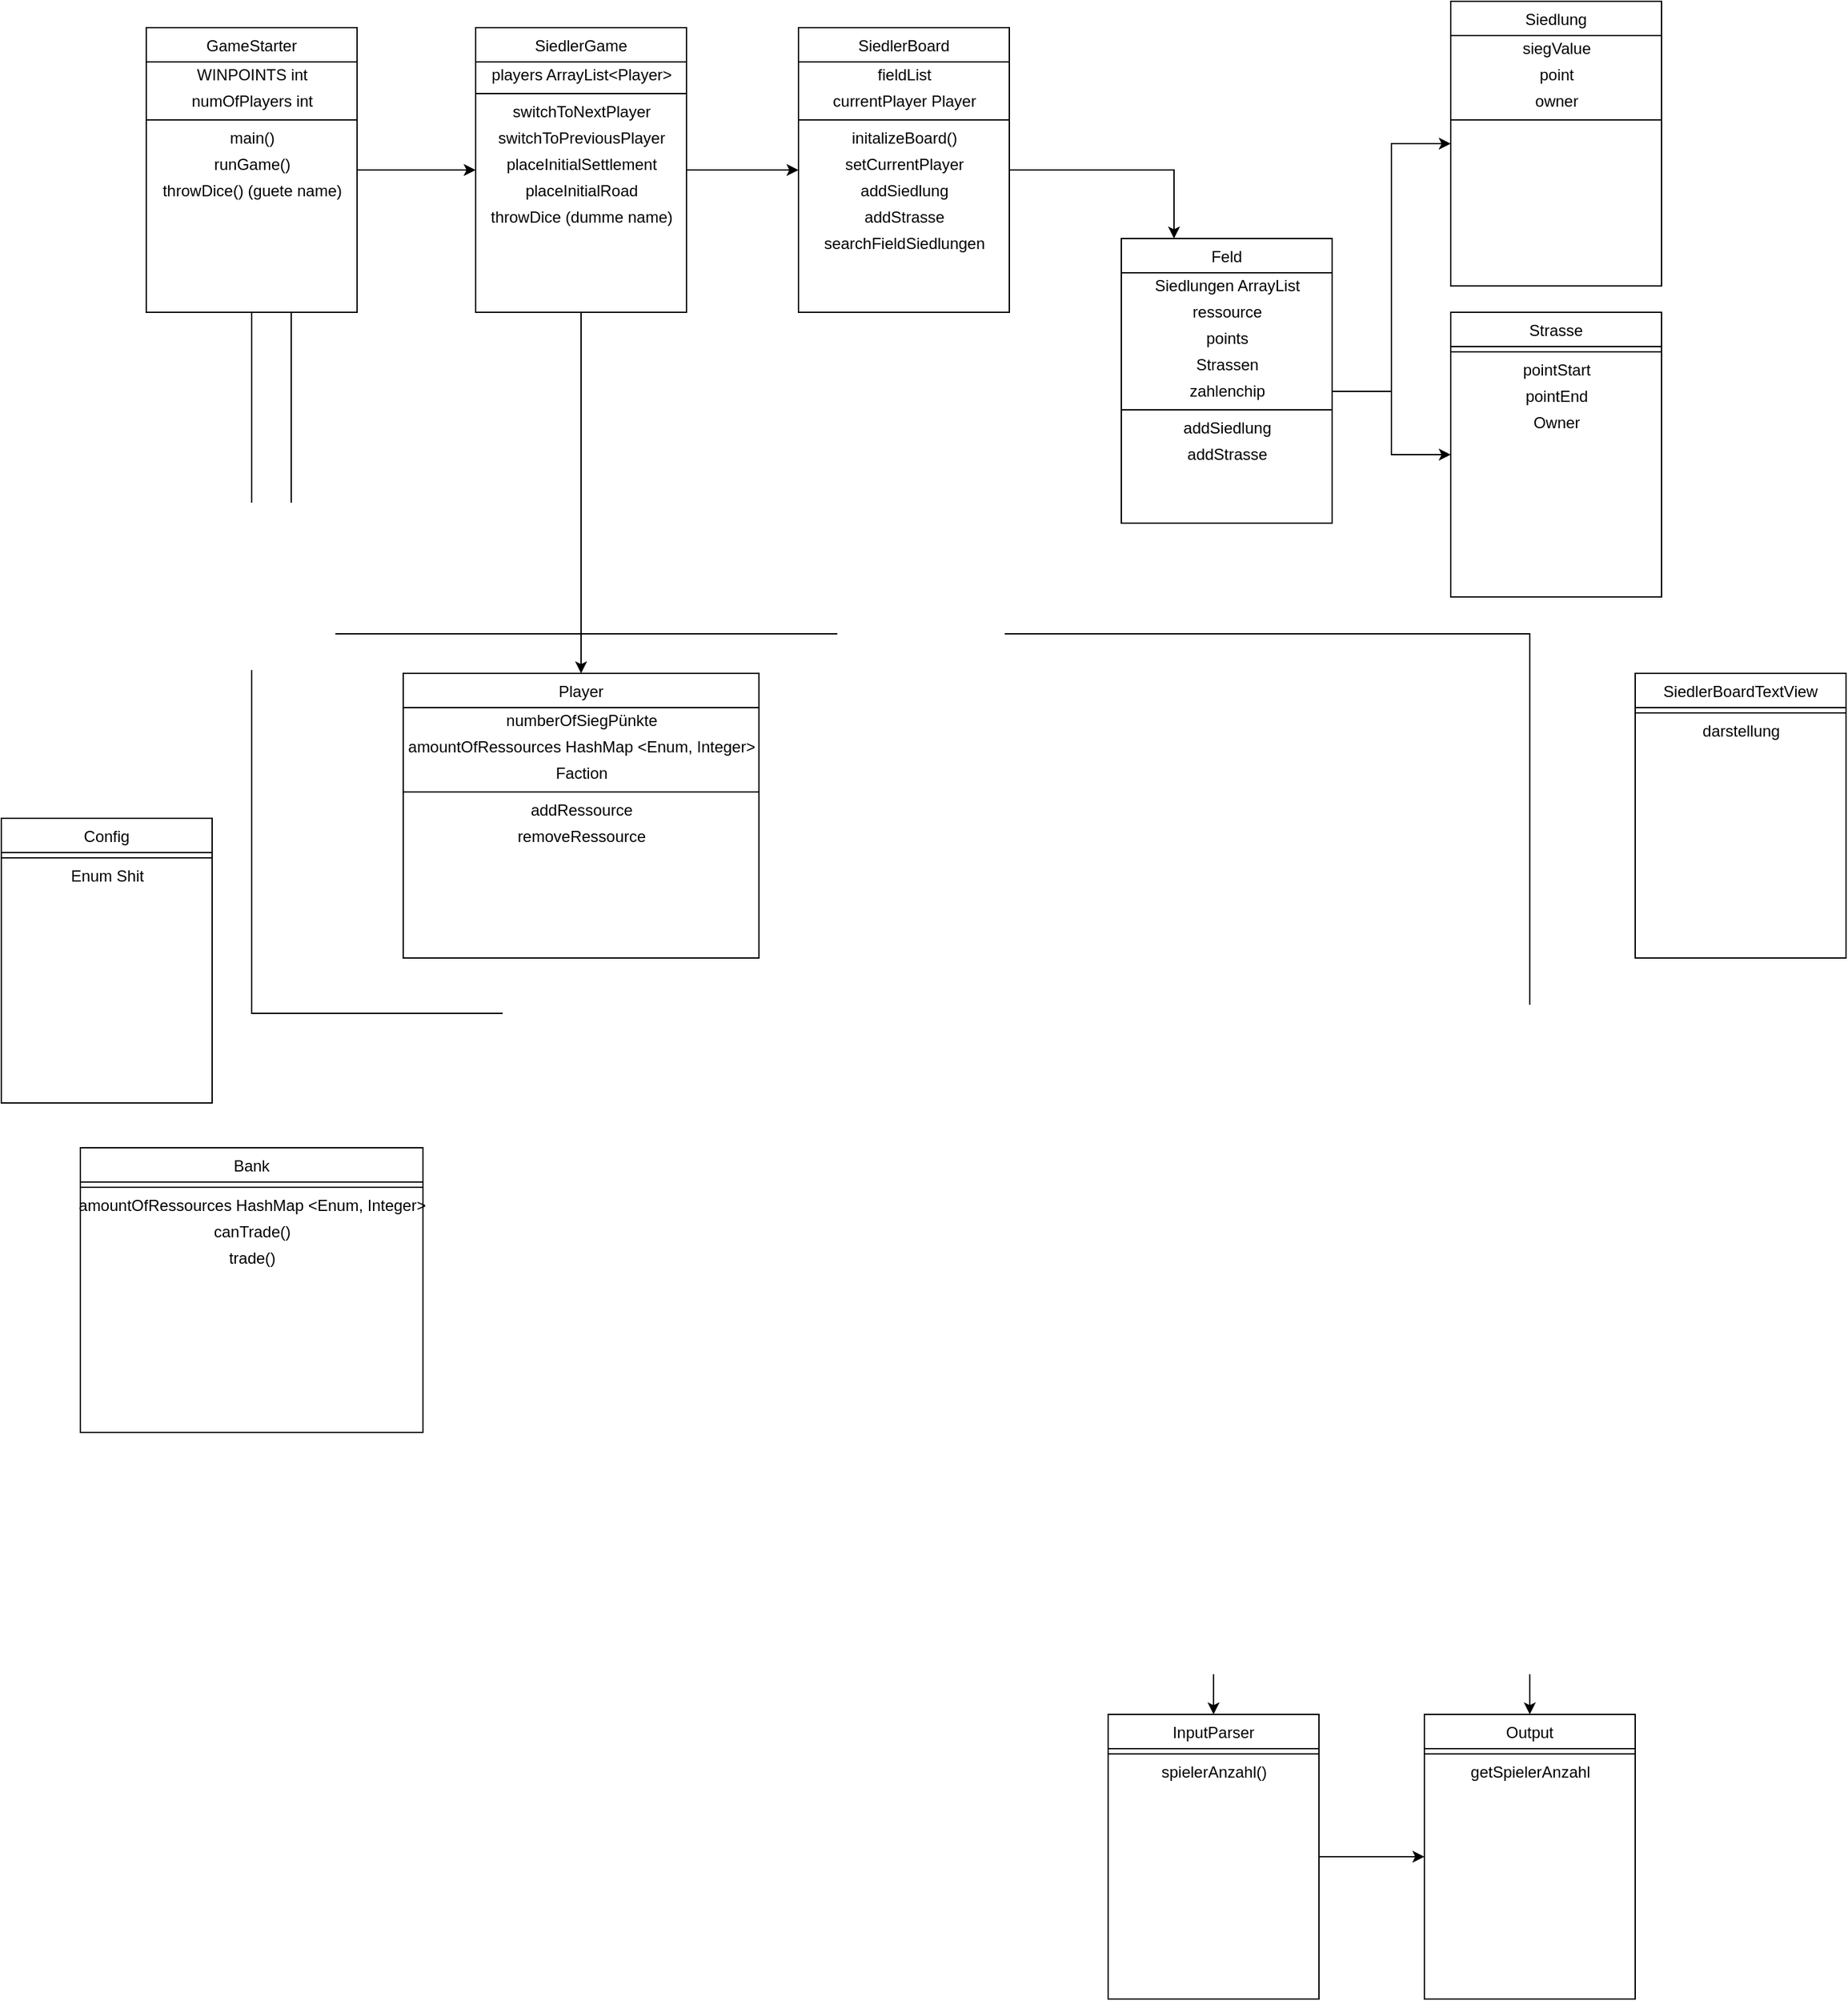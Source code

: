 <mxfile version="13.9.8" type="device"><diagram id="C5RBs43oDa-KdzZeNtuy" name="Page-1"><mxGraphModel dx="1741" dy="823" grid="1" gridSize="10" guides="1" tooltips="1" connect="1" arrows="1" fold="1" page="1" pageScale="1" pageWidth="827" pageHeight="1169" math="0" shadow="0"><root><mxCell id="WIyWlLk6GJQsqaUBKTNV-0"/><mxCell id="WIyWlLk6GJQsqaUBKTNV-1" parent="WIyWlLk6GJQsqaUBKTNV-0"/><mxCell id="j7lORVYNSwCHHhOs77a--52" style="edgeStyle=orthogonalEdgeStyle;rounded=0;orthogonalLoop=1;jettySize=auto;html=1;entryX=0;entryY=0.5;entryDx=0;entryDy=0;" edge="1" parent="WIyWlLk6GJQsqaUBKTNV-1" source="zkfFHV4jXpPFQw0GAbJ--17" target="j7lORVYNSwCHHhOs77a--0"><mxGeometry relative="1" as="geometry"/></mxCell><mxCell id="j7lORVYNSwCHHhOs77a--72" style="edgeStyle=orthogonalEdgeStyle;rounded=0;orthogonalLoop=1;jettySize=auto;html=1;entryX=0.5;entryY=0;entryDx=0;entryDy=0;" edge="1" parent="WIyWlLk6GJQsqaUBKTNV-1" source="zkfFHV4jXpPFQw0GAbJ--17" target="j7lORVYNSwCHHhOs77a--10"><mxGeometry relative="1" as="geometry"/></mxCell><mxCell id="zkfFHV4jXpPFQw0GAbJ--17" value="SiedlerGame" style="swimlane;fontStyle=0;align=center;verticalAlign=top;childLayout=stackLayout;horizontal=1;startSize=26;horizontalStack=0;resizeParent=1;resizeLast=0;collapsible=1;marginBottom=0;rounded=0;shadow=0;strokeWidth=1;" parent="WIyWlLk6GJQsqaUBKTNV-1" vertex="1"><mxGeometry x="40" y="50" width="160" height="216" as="geometry"><mxRectangle x="550" y="140" width="160" height="26" as="alternateBounds"/></mxGeometry></mxCell><mxCell id="j7lORVYNSwCHHhOs77a--73" value="&lt;div&gt;players ArrayList&amp;lt;Player&amp;gt;&lt;br&gt;&lt;/div&gt;" style="text;html=1;align=center;verticalAlign=middle;resizable=0;points=[];autosize=1;" vertex="1" parent="zkfFHV4jXpPFQw0GAbJ--17"><mxGeometry y="26" width="160" height="20" as="geometry"/></mxCell><mxCell id="zkfFHV4jXpPFQw0GAbJ--23" value="" style="line;html=1;strokeWidth=1;align=left;verticalAlign=middle;spacingTop=-1;spacingLeft=3;spacingRight=3;rotatable=0;labelPosition=right;points=[];portConstraint=eastwest;" parent="zkfFHV4jXpPFQw0GAbJ--17" vertex="1"><mxGeometry y="46" width="160" height="8" as="geometry"/></mxCell><mxCell id="j7lORVYNSwCHHhOs77a--7" value="switchToNextPlayer" style="text;html=1;align=center;verticalAlign=middle;resizable=0;points=[];autosize=1;" vertex="1" parent="zkfFHV4jXpPFQw0GAbJ--17"><mxGeometry y="54" width="160" height="20" as="geometry"/></mxCell><mxCell id="j7lORVYNSwCHHhOs77a--67" value="switchToPreviousPlayer" style="text;html=1;align=center;verticalAlign=middle;resizable=0;points=[];autosize=1;" vertex="1" parent="zkfFHV4jXpPFQw0GAbJ--17"><mxGeometry y="74" width="160" height="20" as="geometry"/></mxCell><mxCell id="j7lORVYNSwCHHhOs77a--75" value="placeInitialSettlement" style="text;html=1;align=center;verticalAlign=middle;resizable=0;points=[];autosize=1;" vertex="1" parent="zkfFHV4jXpPFQw0GAbJ--17"><mxGeometry y="94" width="160" height="20" as="geometry"/></mxCell><mxCell id="j7lORVYNSwCHHhOs77a--84" value="placeInitialRoad" style="text;html=1;align=center;verticalAlign=middle;resizable=0;points=[];autosize=1;" vertex="1" parent="zkfFHV4jXpPFQw0GAbJ--17"><mxGeometry y="114" width="160" height="20" as="geometry"/></mxCell><mxCell id="j7lORVYNSwCHHhOs77a--88" value="throwDice (dumme name)" style="text;html=1;align=center;verticalAlign=middle;resizable=0;points=[];autosize=1;" vertex="1" parent="zkfFHV4jXpPFQw0GAbJ--17"><mxGeometry y="134" width="160" height="20" as="geometry"/></mxCell><mxCell id="j7lORVYNSwCHHhOs77a--54" style="edgeStyle=orthogonalEdgeStyle;rounded=0;orthogonalLoop=1;jettySize=auto;html=1;entryX=0.25;entryY=0;entryDx=0;entryDy=0;" edge="1" parent="WIyWlLk6GJQsqaUBKTNV-1" source="j7lORVYNSwCHHhOs77a--0" target="j7lORVYNSwCHHhOs77a--15"><mxGeometry relative="1" as="geometry"/></mxCell><mxCell id="j7lORVYNSwCHHhOs77a--0" value="SiedlerBoard" style="swimlane;fontStyle=0;align=center;verticalAlign=top;childLayout=stackLayout;horizontal=1;startSize=26;horizontalStack=0;resizeParent=1;resizeLast=0;collapsible=1;marginBottom=0;rounded=0;shadow=0;strokeWidth=1;" vertex="1" parent="WIyWlLk6GJQsqaUBKTNV-1"><mxGeometry x="285" y="50" width="160" height="216" as="geometry"><mxRectangle x="550" y="140" width="160" height="26" as="alternateBounds"/></mxGeometry></mxCell><mxCell id="j7lORVYNSwCHHhOs77a--8" value="fieldList" style="text;html=1;align=center;verticalAlign=middle;resizable=0;points=[];autosize=1;" vertex="1" parent="j7lORVYNSwCHHhOs77a--0"><mxGeometry y="26" width="160" height="20" as="geometry"/></mxCell><mxCell id="j7lORVYNSwCHHhOs77a--71" value="currentPlayer Player" style="text;html=1;align=center;verticalAlign=middle;resizable=0;points=[];autosize=1;" vertex="1" parent="j7lORVYNSwCHHhOs77a--0"><mxGeometry y="46" width="160" height="20" as="geometry"/></mxCell><mxCell id="j7lORVYNSwCHHhOs77a--1" value="" style="line;html=1;strokeWidth=1;align=left;verticalAlign=middle;spacingTop=-1;spacingLeft=3;spacingRight=3;rotatable=0;labelPosition=right;points=[];portConstraint=eastwest;" vertex="1" parent="j7lORVYNSwCHHhOs77a--0"><mxGeometry y="66" width="160" height="8" as="geometry"/></mxCell><mxCell id="j7lORVYNSwCHHhOs77a--43" value="initalizeBoard()" style="text;html=1;align=center;verticalAlign=middle;resizable=0;points=[];autosize=1;" vertex="1" parent="j7lORVYNSwCHHhOs77a--0"><mxGeometry y="74" width="160" height="20" as="geometry"/></mxCell><mxCell id="j7lORVYNSwCHHhOs77a--74" value="setCurrentPlayer" style="text;html=1;align=center;verticalAlign=middle;resizable=0;points=[];autosize=1;" vertex="1" parent="j7lORVYNSwCHHhOs77a--0"><mxGeometry y="94" width="160" height="20" as="geometry"/></mxCell><mxCell id="j7lORVYNSwCHHhOs77a--78" value="addSiedlung" style="text;html=1;align=center;verticalAlign=middle;resizable=0;points=[];autosize=1;" vertex="1" parent="j7lORVYNSwCHHhOs77a--0"><mxGeometry y="114" width="160" height="20" as="geometry"/></mxCell><mxCell id="j7lORVYNSwCHHhOs77a--79" value="addStrasse" style="text;html=1;align=center;verticalAlign=middle;resizable=0;points=[];autosize=1;" vertex="1" parent="j7lORVYNSwCHHhOs77a--0"><mxGeometry y="134" width="160" height="20" as="geometry"/></mxCell><mxCell id="j7lORVYNSwCHHhOs77a--91" value="searchFieldSiedlungen" style="text;html=1;align=center;verticalAlign=middle;resizable=0;points=[];autosize=1;" vertex="1" parent="j7lORVYNSwCHHhOs77a--0"><mxGeometry y="154" width="160" height="20" as="geometry"/></mxCell><mxCell id="j7lORVYNSwCHHhOs77a--2" value="Config" style="swimlane;fontStyle=0;align=center;verticalAlign=top;childLayout=stackLayout;horizontal=1;startSize=26;horizontalStack=0;resizeParent=1;resizeLast=0;collapsible=1;marginBottom=0;rounded=0;shadow=0;strokeWidth=1;" vertex="1" parent="WIyWlLk6GJQsqaUBKTNV-1"><mxGeometry x="-320" y="650" width="160" height="216" as="geometry"><mxRectangle x="550" y="140" width="160" height="26" as="alternateBounds"/></mxGeometry></mxCell><mxCell id="j7lORVYNSwCHHhOs77a--3" value="" style="line;html=1;strokeWidth=1;align=left;verticalAlign=middle;spacingTop=-1;spacingLeft=3;spacingRight=3;rotatable=0;labelPosition=right;points=[];portConstraint=eastwest;" vertex="1" parent="j7lORVYNSwCHHhOs77a--2"><mxGeometry y="26" width="160" height="8" as="geometry"/></mxCell><mxCell id="j7lORVYNSwCHHhOs77a--6" value="Enum Shit" style="text;html=1;align=center;verticalAlign=middle;resizable=0;points=[];autosize=1;" vertex="1" parent="j7lORVYNSwCHHhOs77a--2"><mxGeometry y="34" width="160" height="20" as="geometry"/></mxCell><mxCell id="j7lORVYNSwCHHhOs77a--4" value="SiedlerBoardTextView" style="swimlane;fontStyle=0;align=center;verticalAlign=top;childLayout=stackLayout;horizontal=1;startSize=26;horizontalStack=0;resizeParent=1;resizeLast=0;collapsible=1;marginBottom=0;rounded=0;shadow=0;strokeWidth=1;" vertex="1" parent="WIyWlLk6GJQsqaUBKTNV-1"><mxGeometry x="920" y="540" width="160" height="216" as="geometry"><mxRectangle x="550" y="140" width="160" height="26" as="alternateBounds"/></mxGeometry></mxCell><mxCell id="j7lORVYNSwCHHhOs77a--5" value="" style="line;html=1;strokeWidth=1;align=left;verticalAlign=middle;spacingTop=-1;spacingLeft=3;spacingRight=3;rotatable=0;labelPosition=right;points=[];portConstraint=eastwest;" vertex="1" parent="j7lORVYNSwCHHhOs77a--4"><mxGeometry y="26" width="160" height="8" as="geometry"/></mxCell><mxCell id="j7lORVYNSwCHHhOs77a--9" value="darstellung" style="text;html=1;align=center;verticalAlign=middle;resizable=0;points=[];autosize=1;" vertex="1" parent="j7lORVYNSwCHHhOs77a--4"><mxGeometry y="34" width="160" height="20" as="geometry"/></mxCell><mxCell id="j7lORVYNSwCHHhOs77a--10" value="Player" style="swimlane;fontStyle=0;align=center;verticalAlign=top;childLayout=stackLayout;horizontal=1;startSize=26;horizontalStack=0;resizeParent=1;resizeLast=0;collapsible=1;marginBottom=0;rounded=0;shadow=0;strokeWidth=1;" vertex="1" parent="WIyWlLk6GJQsqaUBKTNV-1"><mxGeometry x="-15" y="540" width="270" height="216" as="geometry"><mxRectangle x="550" y="140" width="160" height="26" as="alternateBounds"/></mxGeometry></mxCell><mxCell id="j7lORVYNSwCHHhOs77a--28" value="numberOfSiegPünkte" style="text;html=1;align=center;verticalAlign=middle;resizable=0;points=[];autosize=1;" vertex="1" parent="j7lORVYNSwCHHhOs77a--10"><mxGeometry y="26" width="270" height="20" as="geometry"/></mxCell><mxCell id="j7lORVYNSwCHHhOs77a--29" value="amountOfRessources HashMap &amp;lt;Enum, Integer&amp;gt;" style="text;html=1;align=center;verticalAlign=middle;resizable=0;points=[];autosize=1;" vertex="1" parent="j7lORVYNSwCHHhOs77a--10"><mxGeometry y="46" width="270" height="20" as="geometry"/></mxCell><mxCell id="j7lORVYNSwCHHhOs77a--87" value="Faction" style="text;html=1;align=center;verticalAlign=middle;resizable=0;points=[];autosize=1;" vertex="1" parent="j7lORVYNSwCHHhOs77a--10"><mxGeometry y="66" width="270" height="20" as="geometry"/></mxCell><mxCell id="j7lORVYNSwCHHhOs77a--11" value="" style="line;html=1;strokeWidth=1;align=left;verticalAlign=middle;spacingTop=-1;spacingLeft=3;spacingRight=3;rotatable=0;labelPosition=right;points=[];portConstraint=eastwest;" vertex="1" parent="j7lORVYNSwCHHhOs77a--10"><mxGeometry y="86" width="270" height="8" as="geometry"/></mxCell><mxCell id="j7lORVYNSwCHHhOs77a--85" value="addRessource" style="text;html=1;align=center;verticalAlign=middle;resizable=0;points=[];autosize=1;" vertex="1" parent="j7lORVYNSwCHHhOs77a--10"><mxGeometry y="94" width="270" height="20" as="geometry"/></mxCell><mxCell id="j7lORVYNSwCHHhOs77a--86" value="removeRessource" style="text;html=1;align=center;verticalAlign=middle;resizable=0;points=[];autosize=1;" vertex="1" parent="j7lORVYNSwCHHhOs77a--10"><mxGeometry y="114" width="270" height="20" as="geometry"/></mxCell><mxCell id="j7lORVYNSwCHHhOs77a--12" value="Siedlung" style="swimlane;fontStyle=0;align=center;verticalAlign=top;childLayout=stackLayout;horizontal=1;startSize=26;horizontalStack=0;resizeParent=1;resizeLast=0;collapsible=1;marginBottom=0;rounded=0;shadow=0;strokeWidth=1;" vertex="1" parent="WIyWlLk6GJQsqaUBKTNV-1"><mxGeometry x="780" y="30" width="160" height="216" as="geometry"><mxRectangle x="550" y="140" width="160" height="26" as="alternateBounds"/></mxGeometry></mxCell><mxCell id="j7lORVYNSwCHHhOs77a--14" value="siegValue" style="text;html=1;align=center;verticalAlign=middle;resizable=0;points=[];autosize=1;" vertex="1" parent="j7lORVYNSwCHHhOs77a--12"><mxGeometry y="26" width="160" height="20" as="geometry"/></mxCell><mxCell id="j7lORVYNSwCHHhOs77a--21" value="point" style="text;html=1;align=center;verticalAlign=middle;resizable=0;points=[];autosize=1;" vertex="1" parent="j7lORVYNSwCHHhOs77a--12"><mxGeometry y="46" width="160" height="20" as="geometry"/></mxCell><mxCell id="j7lORVYNSwCHHhOs77a--22" value="owner" style="text;html=1;align=center;verticalAlign=middle;resizable=0;points=[];autosize=1;" vertex="1" parent="j7lORVYNSwCHHhOs77a--12"><mxGeometry y="66" width="160" height="20" as="geometry"/></mxCell><mxCell id="j7lORVYNSwCHHhOs77a--13" value="" style="line;html=1;strokeWidth=1;align=left;verticalAlign=middle;spacingTop=-1;spacingLeft=3;spacingRight=3;rotatable=0;labelPosition=right;points=[];portConstraint=eastwest;" vertex="1" parent="j7lORVYNSwCHHhOs77a--12"><mxGeometry y="86" width="160" height="8" as="geometry"/></mxCell><mxCell id="j7lORVYNSwCHHhOs77a--15" value="Feld" style="swimlane;fontStyle=0;align=center;verticalAlign=top;childLayout=stackLayout;horizontal=1;startSize=26;horizontalStack=0;resizeParent=1;resizeLast=0;collapsible=1;marginBottom=0;rounded=0;shadow=0;strokeWidth=1;" vertex="1" parent="WIyWlLk6GJQsqaUBKTNV-1"><mxGeometry x="530" y="210" width="160" height="216" as="geometry"><mxRectangle x="550" y="140" width="160" height="26" as="alternateBounds"/></mxGeometry></mxCell><mxCell id="j7lORVYNSwCHHhOs77a--44" value="Siedlungen ArrayList" style="text;html=1;align=center;verticalAlign=middle;resizable=0;points=[];autosize=1;" vertex="1" parent="j7lORVYNSwCHHhOs77a--15"><mxGeometry y="26" width="160" height="20" as="geometry"/></mxCell><mxCell id="j7lORVYNSwCHHhOs77a--17" value="ressource" style="text;html=1;align=center;verticalAlign=middle;resizable=0;points=[];autosize=1;" vertex="1" parent="j7lORVYNSwCHHhOs77a--15"><mxGeometry y="46" width="160" height="20" as="geometry"/></mxCell><mxCell id="j7lORVYNSwCHHhOs77a--18" value="points" style="text;html=1;align=center;verticalAlign=middle;resizable=0;points=[];autosize=1;" vertex="1" parent="j7lORVYNSwCHHhOs77a--15"><mxGeometry y="66" width="160" height="20" as="geometry"/></mxCell><mxCell id="j7lORVYNSwCHHhOs77a--20" value="Strassen" style="text;html=1;align=center;verticalAlign=middle;resizable=0;points=[];autosize=1;" vertex="1" parent="j7lORVYNSwCHHhOs77a--15"><mxGeometry y="86" width="160" height="20" as="geometry"/></mxCell><mxCell id="j7lORVYNSwCHHhOs77a--45" value="zahlenchip" style="text;html=1;align=center;verticalAlign=middle;resizable=0;points=[];autosize=1;" vertex="1" parent="j7lORVYNSwCHHhOs77a--15"><mxGeometry y="106" width="160" height="20" as="geometry"/></mxCell><mxCell id="j7lORVYNSwCHHhOs77a--16" value="" style="line;html=1;strokeWidth=1;align=left;verticalAlign=middle;spacingTop=-1;spacingLeft=3;spacingRight=3;rotatable=0;labelPosition=right;points=[];portConstraint=eastwest;" vertex="1" parent="j7lORVYNSwCHHhOs77a--15"><mxGeometry y="126" width="160" height="8" as="geometry"/></mxCell><mxCell id="j7lORVYNSwCHHhOs77a--82" value="addSiedlung" style="text;html=1;align=center;verticalAlign=middle;resizable=0;points=[];autosize=1;" vertex="1" parent="j7lORVYNSwCHHhOs77a--15"><mxGeometry y="134" width="160" height="20" as="geometry"/></mxCell><mxCell id="j7lORVYNSwCHHhOs77a--83" value="addStrasse" style="text;html=1;align=center;verticalAlign=middle;resizable=0;points=[];autosize=1;" vertex="1" parent="j7lORVYNSwCHHhOs77a--15"><mxGeometry y="154" width="160" height="20" as="geometry"/></mxCell><mxCell id="j7lORVYNSwCHHhOs77a--23" value="Strasse" style="swimlane;fontStyle=0;align=center;verticalAlign=top;childLayout=stackLayout;horizontal=1;startSize=26;horizontalStack=0;resizeParent=1;resizeLast=0;collapsible=1;marginBottom=0;rounded=0;shadow=0;strokeWidth=1;" vertex="1" parent="WIyWlLk6GJQsqaUBKTNV-1"><mxGeometry x="780" y="266" width="160" height="216" as="geometry"><mxRectangle x="550" y="140" width="160" height="26" as="alternateBounds"/></mxGeometry></mxCell><mxCell id="j7lORVYNSwCHHhOs77a--24" value="" style="line;html=1;strokeWidth=1;align=left;verticalAlign=middle;spacingTop=-1;spacingLeft=3;spacingRight=3;rotatable=0;labelPosition=right;points=[];portConstraint=eastwest;" vertex="1" parent="j7lORVYNSwCHHhOs77a--23"><mxGeometry y="26" width="160" height="8" as="geometry"/></mxCell><mxCell id="j7lORVYNSwCHHhOs77a--25" value="pointStart" style="text;html=1;align=center;verticalAlign=middle;resizable=0;points=[];autosize=1;" vertex="1" parent="j7lORVYNSwCHHhOs77a--23"><mxGeometry y="34" width="160" height="20" as="geometry"/></mxCell><mxCell id="j7lORVYNSwCHHhOs77a--26" value="pointEnd" style="text;html=1;align=center;verticalAlign=middle;resizable=0;points=[];autosize=1;" vertex="1" parent="j7lORVYNSwCHHhOs77a--23"><mxGeometry y="54" width="160" height="20" as="geometry"/></mxCell><mxCell id="j7lORVYNSwCHHhOs77a--27" value="Owner" style="text;html=1;align=center;verticalAlign=middle;resizable=0;points=[];autosize=1;" vertex="1" parent="j7lORVYNSwCHHhOs77a--23"><mxGeometry y="74" width="160" height="20" as="geometry"/></mxCell><mxCell id="j7lORVYNSwCHHhOs77a--31" value="Bank" style="swimlane;fontStyle=0;align=center;verticalAlign=top;childLayout=stackLayout;horizontal=1;startSize=26;horizontalStack=0;resizeParent=1;resizeLast=0;collapsible=1;marginBottom=0;rounded=0;shadow=0;strokeWidth=1;" vertex="1" parent="WIyWlLk6GJQsqaUBKTNV-1"><mxGeometry x="-260" y="900" width="260" height="216" as="geometry"><mxRectangle x="550" y="140" width="160" height="26" as="alternateBounds"/></mxGeometry></mxCell><mxCell id="j7lORVYNSwCHHhOs77a--32" value="" style="line;html=1;strokeWidth=1;align=left;verticalAlign=middle;spacingTop=-1;spacingLeft=3;spacingRight=3;rotatable=0;labelPosition=right;points=[];portConstraint=eastwest;" vertex="1" parent="j7lORVYNSwCHHhOs77a--31"><mxGeometry y="26" width="260" height="8" as="geometry"/></mxCell><mxCell id="j7lORVYNSwCHHhOs77a--33" value="amountOfRessources HashMap &amp;lt;Enum, Integer&amp;gt;" style="text;html=1;align=center;verticalAlign=middle;resizable=0;points=[];autosize=1;" vertex="1" parent="j7lORVYNSwCHHhOs77a--31"><mxGeometry y="34" width="260" height="20" as="geometry"/></mxCell><mxCell id="j7lORVYNSwCHHhOs77a--36" value="canTrade()" style="text;html=1;align=center;verticalAlign=middle;resizable=0;points=[];autosize=1;" vertex="1" parent="j7lORVYNSwCHHhOs77a--31"><mxGeometry y="54" width="260" height="20" as="geometry"/></mxCell><mxCell id="j7lORVYNSwCHHhOs77a--37" value="trade()" style="text;html=1;align=center;verticalAlign=middle;resizable=0;points=[];autosize=1;" vertex="1" parent="j7lORVYNSwCHHhOs77a--31"><mxGeometry y="74" width="260" height="20" as="geometry"/></mxCell><mxCell id="j7lORVYNSwCHHhOs77a--39" value="Output" style="swimlane;fontStyle=0;align=center;verticalAlign=top;childLayout=stackLayout;horizontal=1;startSize=26;horizontalStack=0;resizeParent=1;resizeLast=0;collapsible=1;marginBottom=0;rounded=0;shadow=0;strokeWidth=1;" vertex="1" parent="WIyWlLk6GJQsqaUBKTNV-1"><mxGeometry x="760" y="1330" width="160" height="216" as="geometry"><mxRectangle x="550" y="140" width="160" height="26" as="alternateBounds"/></mxGeometry></mxCell><mxCell id="j7lORVYNSwCHHhOs77a--40" value="" style="line;html=1;strokeWidth=1;align=left;verticalAlign=middle;spacingTop=-1;spacingLeft=3;spacingRight=3;rotatable=0;labelPosition=right;points=[];portConstraint=eastwest;" vertex="1" parent="j7lORVYNSwCHHhOs77a--39"><mxGeometry y="26" width="160" height="8" as="geometry"/></mxCell><mxCell id="j7lORVYNSwCHHhOs77a--62" value="getSpielerAnzahl" style="text;html=1;align=center;verticalAlign=middle;resizable=0;points=[];autosize=1;" vertex="1" parent="j7lORVYNSwCHHhOs77a--39"><mxGeometry y="34" width="160" height="20" as="geometry"/></mxCell><mxCell id="j7lORVYNSwCHHhOs77a--61" style="edgeStyle=orthogonalEdgeStyle;rounded=0;orthogonalLoop=1;jettySize=auto;html=1;" edge="1" parent="WIyWlLk6GJQsqaUBKTNV-1" source="j7lORVYNSwCHHhOs77a--41"><mxGeometry relative="1" as="geometry"><mxPoint x="760" y="1438.0" as="targetPoint"/></mxGeometry></mxCell><mxCell id="j7lORVYNSwCHHhOs77a--41" value="InputParser" style="swimlane;fontStyle=0;align=center;verticalAlign=top;childLayout=stackLayout;horizontal=1;startSize=26;horizontalStack=0;resizeParent=1;resizeLast=0;collapsible=1;marginBottom=0;rounded=0;shadow=0;strokeWidth=1;" vertex="1" parent="WIyWlLk6GJQsqaUBKTNV-1"><mxGeometry x="520" y="1330" width="160" height="216" as="geometry"><mxRectangle x="550" y="140" width="160" height="26" as="alternateBounds"/></mxGeometry></mxCell><mxCell id="j7lORVYNSwCHHhOs77a--42" value="" style="line;html=1;strokeWidth=1;align=left;verticalAlign=middle;spacingTop=-1;spacingLeft=3;spacingRight=3;rotatable=0;labelPosition=right;points=[];portConstraint=eastwest;" vertex="1" parent="j7lORVYNSwCHHhOs77a--41"><mxGeometry y="26" width="160" height="8" as="geometry"/></mxCell><mxCell id="j7lORVYNSwCHHhOs77a--59" value="spielerAnzahl()" style="text;html=1;align=center;verticalAlign=middle;resizable=0;points=[];autosize=1;" vertex="1" parent="j7lORVYNSwCHHhOs77a--41"><mxGeometry y="34" width="160" height="20" as="geometry"/></mxCell><mxCell id="j7lORVYNSwCHHhOs77a--53" style="edgeStyle=orthogonalEdgeStyle;rounded=0;orthogonalLoop=1;jettySize=auto;html=1;entryX=0;entryY=0.5;entryDx=0;entryDy=0;" edge="1" parent="WIyWlLk6GJQsqaUBKTNV-1" source="j7lORVYNSwCHHhOs77a--47" target="zkfFHV4jXpPFQw0GAbJ--17"><mxGeometry relative="1" as="geometry"/></mxCell><mxCell id="j7lORVYNSwCHHhOs77a--57" style="edgeStyle=orthogonalEdgeStyle;rounded=0;orthogonalLoop=1;jettySize=auto;html=1;exitX=0.5;exitY=1;exitDx=0;exitDy=0;entryX=0.5;entryY=0;entryDx=0;entryDy=0;" edge="1" parent="WIyWlLk6GJQsqaUBKTNV-1" source="j7lORVYNSwCHHhOs77a--47" target="j7lORVYNSwCHHhOs77a--41"><mxGeometry relative="1" as="geometry"/></mxCell><mxCell id="j7lORVYNSwCHHhOs77a--63" style="edgeStyle=orthogonalEdgeStyle;rounded=0;orthogonalLoop=1;jettySize=auto;html=1;entryX=0.5;entryY=0;entryDx=0;entryDy=0;" edge="1" parent="WIyWlLk6GJQsqaUBKTNV-1" source="j7lORVYNSwCHHhOs77a--47" target="j7lORVYNSwCHHhOs77a--39"><mxGeometry relative="1" as="geometry"><Array as="points"><mxPoint x="-100" y="510"/><mxPoint x="840" y="510"/></Array></mxGeometry></mxCell><mxCell id="j7lORVYNSwCHHhOs77a--47" value="GameStarter" style="swimlane;fontStyle=0;align=center;verticalAlign=top;childLayout=stackLayout;horizontal=1;startSize=26;horizontalStack=0;resizeParent=1;resizeLast=0;collapsible=1;marginBottom=0;rounded=0;shadow=0;strokeWidth=1;" vertex="1" parent="WIyWlLk6GJQsqaUBKTNV-1"><mxGeometry x="-210" y="50" width="160" height="216" as="geometry"><mxRectangle x="550" y="140" width="160" height="26" as="alternateBounds"/></mxGeometry></mxCell><mxCell id="j7lORVYNSwCHHhOs77a--55" value="WINPOINTS int" style="text;html=1;align=center;verticalAlign=middle;resizable=0;points=[];autosize=1;" vertex="1" parent="j7lORVYNSwCHHhOs77a--47"><mxGeometry y="26" width="160" height="20" as="geometry"/></mxCell><mxCell id="j7lORVYNSwCHHhOs77a--56" value="numOfPlayers int" style="text;html=1;align=center;verticalAlign=middle;resizable=0;points=[];autosize=1;" vertex="1" parent="j7lORVYNSwCHHhOs77a--47"><mxGeometry y="46" width="160" height="20" as="geometry"/></mxCell><mxCell id="j7lORVYNSwCHHhOs77a--48" value="" style="line;html=1;strokeWidth=1;align=left;verticalAlign=middle;spacingTop=-1;spacingLeft=3;spacingRight=3;rotatable=0;labelPosition=right;points=[];portConstraint=eastwest;" vertex="1" parent="j7lORVYNSwCHHhOs77a--47"><mxGeometry y="66" width="160" height="8" as="geometry"/></mxCell><mxCell id="j7lORVYNSwCHHhOs77a--50" value="main()" style="text;html=1;align=center;verticalAlign=middle;resizable=0;points=[];autosize=1;" vertex="1" parent="j7lORVYNSwCHHhOs77a--47"><mxGeometry y="74" width="160" height="20" as="geometry"/></mxCell><mxCell id="j7lORVYNSwCHHhOs77a--51" value="runGame()" style="text;html=1;align=center;verticalAlign=middle;resizable=0;points=[];autosize=1;" vertex="1" parent="j7lORVYNSwCHHhOs77a--47"><mxGeometry y="94" width="160" height="20" as="geometry"/></mxCell><mxCell id="j7lORVYNSwCHHhOs77a--89" value="throwDice() (guete name)" style="text;html=1;align=center;verticalAlign=middle;resizable=0;points=[];autosize=1;" vertex="1" parent="j7lORVYNSwCHHhOs77a--47"><mxGeometry y="114" width="160" height="20" as="geometry"/></mxCell><mxCell id="j7lORVYNSwCHHhOs77a--80" style="edgeStyle=orthogonalEdgeStyle;rounded=0;orthogonalLoop=1;jettySize=auto;html=1;entryX=0;entryY=0.5;entryDx=0;entryDy=0;" edge="1" parent="WIyWlLk6GJQsqaUBKTNV-1" source="j7lORVYNSwCHHhOs77a--45" target="j7lORVYNSwCHHhOs77a--23"><mxGeometry relative="1" as="geometry"/></mxCell><mxCell id="j7lORVYNSwCHHhOs77a--81" style="edgeStyle=orthogonalEdgeStyle;rounded=0;orthogonalLoop=1;jettySize=auto;html=1;entryX=0;entryY=0.5;entryDx=0;entryDy=0;" edge="1" parent="WIyWlLk6GJQsqaUBKTNV-1" source="j7lORVYNSwCHHhOs77a--45" target="j7lORVYNSwCHHhOs77a--12"><mxGeometry relative="1" as="geometry"/></mxCell></root></mxGraphModel></diagram></mxfile>